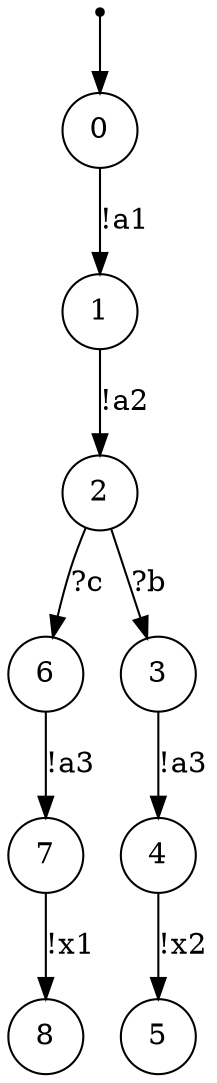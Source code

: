 digraph {
 node [shape=point] ENTRY
 node [shape=circle]
 ENTRY -> 0
0 -> 1 [label="!a1"]
1 -> 2 [label="!a2"]
2 -> 6 [label="?c"]
6 -> 7 [label="!a3"]
7 -> 8 [label="!x1"]
2 -> 3 [label="?b"]
3 -> 4 [label="!a3"]
4 -> 5 [label="!x2"]
}